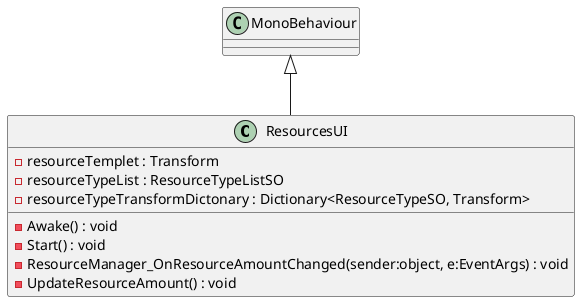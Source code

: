@startuml
class ResourcesUI {
    - resourceTemplet : Transform
    - resourceTypeList : ResourceTypeListSO
    - resourceTypeTransformDictonary : Dictionary<ResourceTypeSO, Transform>
    - Awake() : void
    - Start() : void
    - ResourceManager_OnResourceAmountChanged(sender:object, e:EventArgs) : void
    - UpdateResourceAmount() : void
}
MonoBehaviour <|-- ResourcesUI
@enduml
